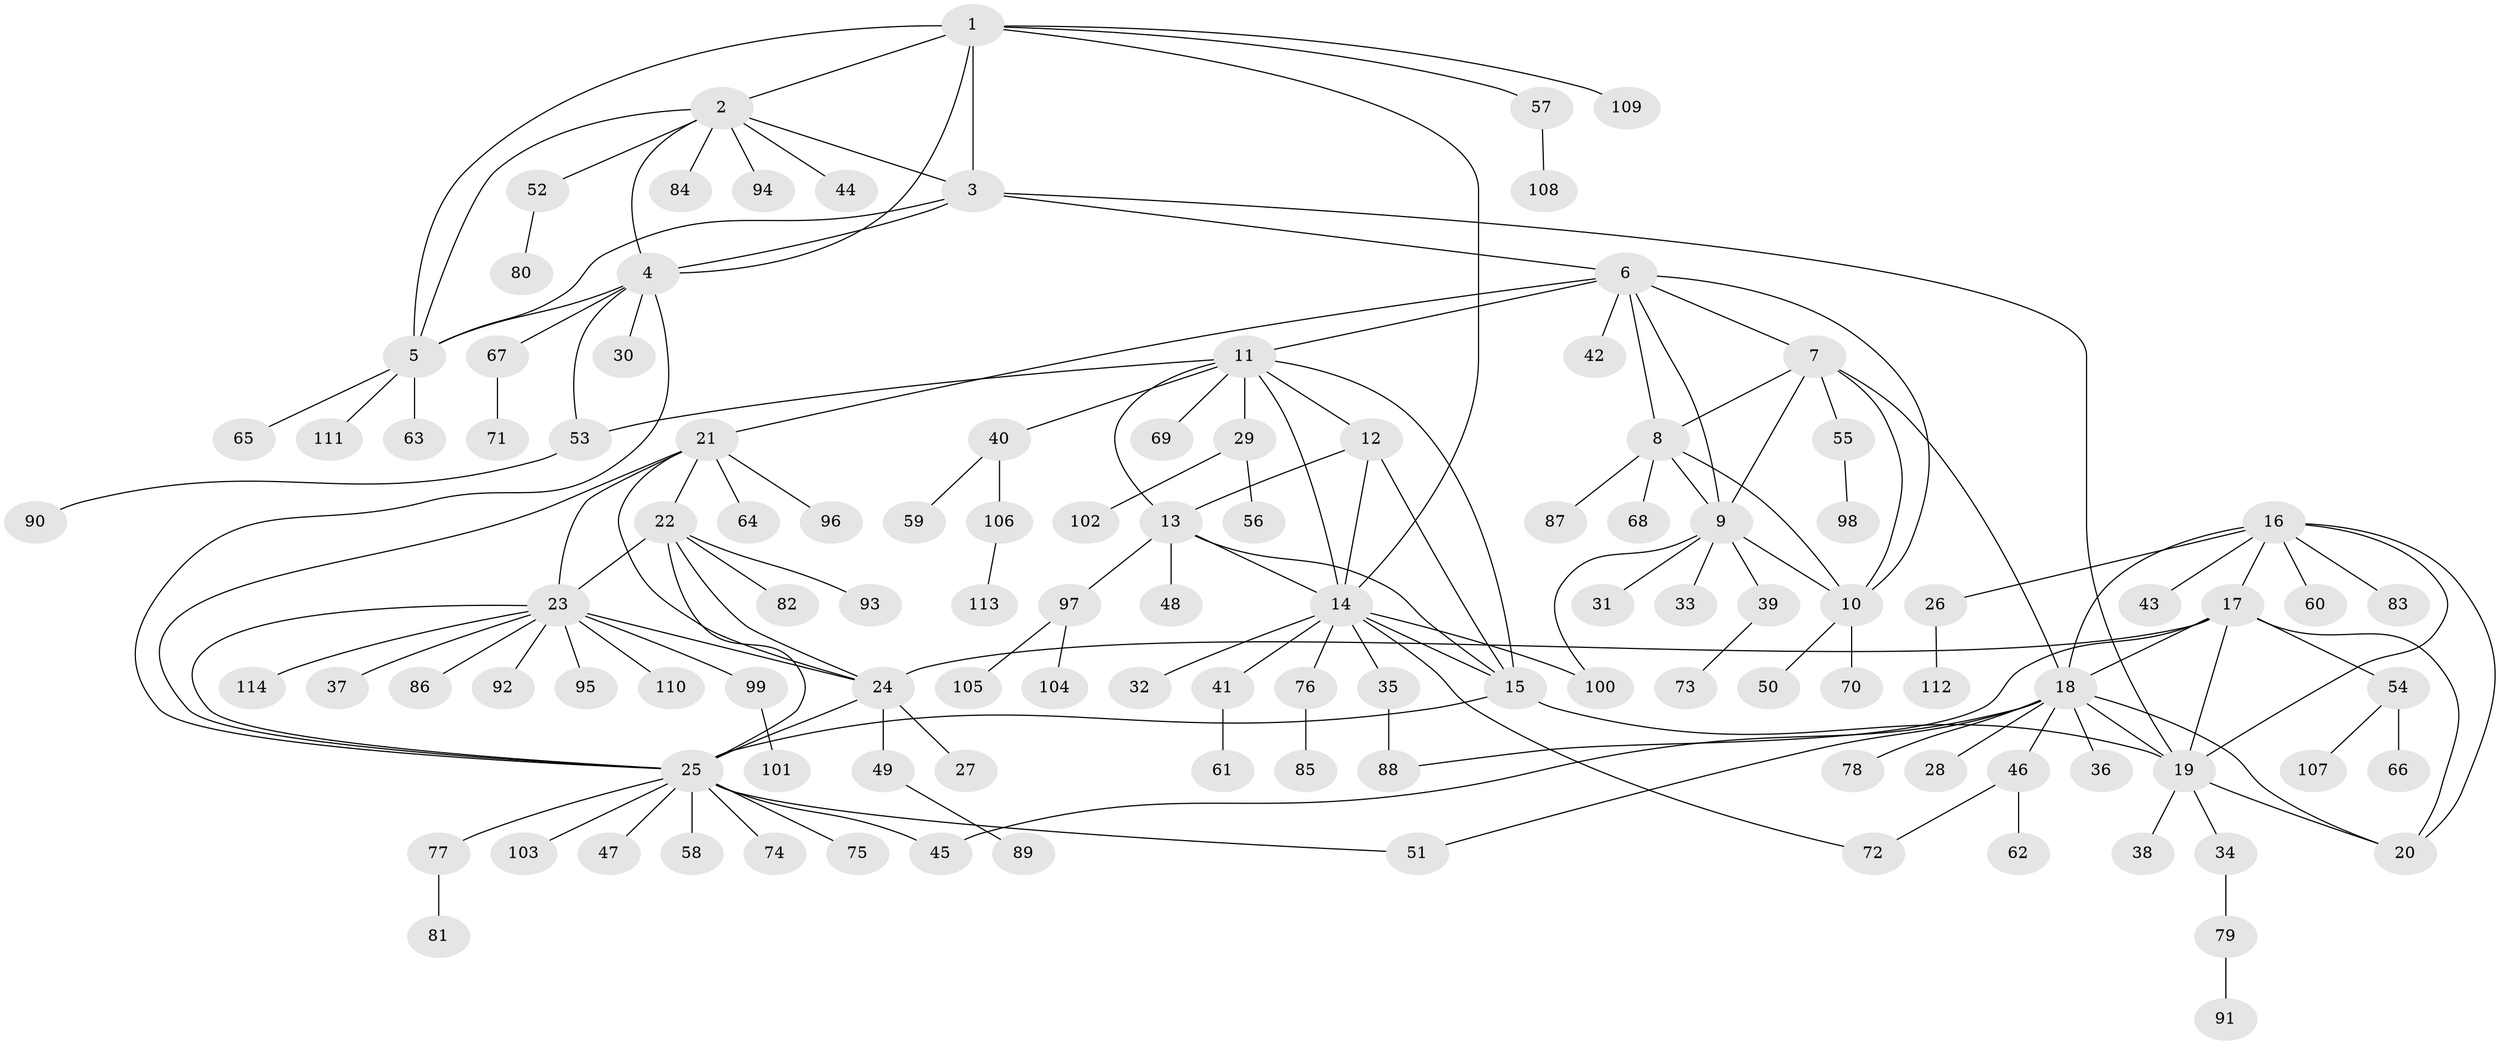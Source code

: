 // coarse degree distribution, {13: 0.029411764705882353, 11: 0.029411764705882353, 4: 0.058823529411764705, 12: 0.029411764705882353, 7: 0.029411764705882353, 3: 0.029411764705882353, 1: 0.7647058823529411, 2: 0.029411764705882353}
// Generated by graph-tools (version 1.1) at 2025/19/03/04/25 18:19:45]
// undirected, 114 vertices, 155 edges
graph export_dot {
graph [start="1"]
  node [color=gray90,style=filled];
  1;
  2;
  3;
  4;
  5;
  6;
  7;
  8;
  9;
  10;
  11;
  12;
  13;
  14;
  15;
  16;
  17;
  18;
  19;
  20;
  21;
  22;
  23;
  24;
  25;
  26;
  27;
  28;
  29;
  30;
  31;
  32;
  33;
  34;
  35;
  36;
  37;
  38;
  39;
  40;
  41;
  42;
  43;
  44;
  45;
  46;
  47;
  48;
  49;
  50;
  51;
  52;
  53;
  54;
  55;
  56;
  57;
  58;
  59;
  60;
  61;
  62;
  63;
  64;
  65;
  66;
  67;
  68;
  69;
  70;
  71;
  72;
  73;
  74;
  75;
  76;
  77;
  78;
  79;
  80;
  81;
  82;
  83;
  84;
  85;
  86;
  87;
  88;
  89;
  90;
  91;
  92;
  93;
  94;
  95;
  96;
  97;
  98;
  99;
  100;
  101;
  102;
  103;
  104;
  105;
  106;
  107;
  108;
  109;
  110;
  111;
  112;
  113;
  114;
  1 -- 2;
  1 -- 3;
  1 -- 4;
  1 -- 5;
  1 -- 14;
  1 -- 57;
  1 -- 109;
  2 -- 3;
  2 -- 4;
  2 -- 5;
  2 -- 44;
  2 -- 52;
  2 -- 84;
  2 -- 94;
  3 -- 4;
  3 -- 5;
  3 -- 6;
  3 -- 19;
  4 -- 5;
  4 -- 25;
  4 -- 30;
  4 -- 53;
  4 -- 67;
  5 -- 63;
  5 -- 65;
  5 -- 111;
  6 -- 7;
  6 -- 8;
  6 -- 9;
  6 -- 10;
  6 -- 11;
  6 -- 21;
  6 -- 42;
  7 -- 8;
  7 -- 9;
  7 -- 10;
  7 -- 18;
  7 -- 55;
  8 -- 9;
  8 -- 10;
  8 -- 68;
  8 -- 87;
  9 -- 10;
  9 -- 31;
  9 -- 33;
  9 -- 39;
  9 -- 100;
  10 -- 50;
  10 -- 70;
  11 -- 12;
  11 -- 13;
  11 -- 14;
  11 -- 15;
  11 -- 29;
  11 -- 40;
  11 -- 53;
  11 -- 69;
  12 -- 13;
  12 -- 14;
  12 -- 15;
  13 -- 14;
  13 -- 15;
  13 -- 48;
  13 -- 97;
  14 -- 15;
  14 -- 32;
  14 -- 35;
  14 -- 41;
  14 -- 72;
  14 -- 76;
  14 -- 100;
  15 -- 19;
  15 -- 25;
  16 -- 17;
  16 -- 18;
  16 -- 19;
  16 -- 20;
  16 -- 26;
  16 -- 43;
  16 -- 60;
  16 -- 83;
  17 -- 18;
  17 -- 19;
  17 -- 20;
  17 -- 24;
  17 -- 54;
  17 -- 88;
  18 -- 19;
  18 -- 20;
  18 -- 28;
  18 -- 36;
  18 -- 45;
  18 -- 46;
  18 -- 51;
  18 -- 78;
  19 -- 20;
  19 -- 34;
  19 -- 38;
  21 -- 22;
  21 -- 23;
  21 -- 24;
  21 -- 25;
  21 -- 64;
  21 -- 96;
  22 -- 23;
  22 -- 24;
  22 -- 25;
  22 -- 82;
  22 -- 93;
  23 -- 24;
  23 -- 25;
  23 -- 37;
  23 -- 86;
  23 -- 92;
  23 -- 95;
  23 -- 99;
  23 -- 110;
  23 -- 114;
  24 -- 25;
  24 -- 27;
  24 -- 49;
  25 -- 45;
  25 -- 47;
  25 -- 51;
  25 -- 58;
  25 -- 74;
  25 -- 75;
  25 -- 77;
  25 -- 103;
  26 -- 112;
  29 -- 56;
  29 -- 102;
  34 -- 79;
  35 -- 88;
  39 -- 73;
  40 -- 59;
  40 -- 106;
  41 -- 61;
  46 -- 62;
  46 -- 72;
  49 -- 89;
  52 -- 80;
  53 -- 90;
  54 -- 66;
  54 -- 107;
  55 -- 98;
  57 -- 108;
  67 -- 71;
  76 -- 85;
  77 -- 81;
  79 -- 91;
  97 -- 104;
  97 -- 105;
  99 -- 101;
  106 -- 113;
}
